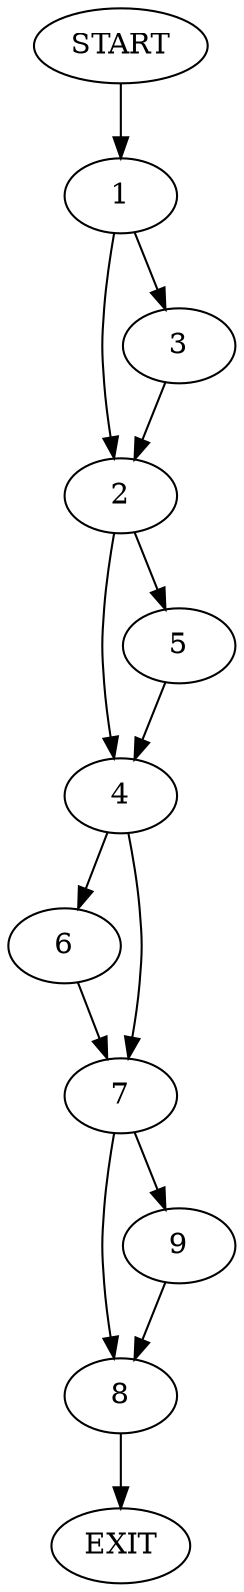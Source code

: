 digraph {
0 [label="START"]
10 [label="EXIT"]
0 -> 1
1 -> 2
1 -> 3
2 -> 4
2 -> 5
3 -> 2
5 -> 4
4 -> 6
4 -> 7
7 -> 8
7 -> 9
6 -> 7
9 -> 8
8 -> 10
}
